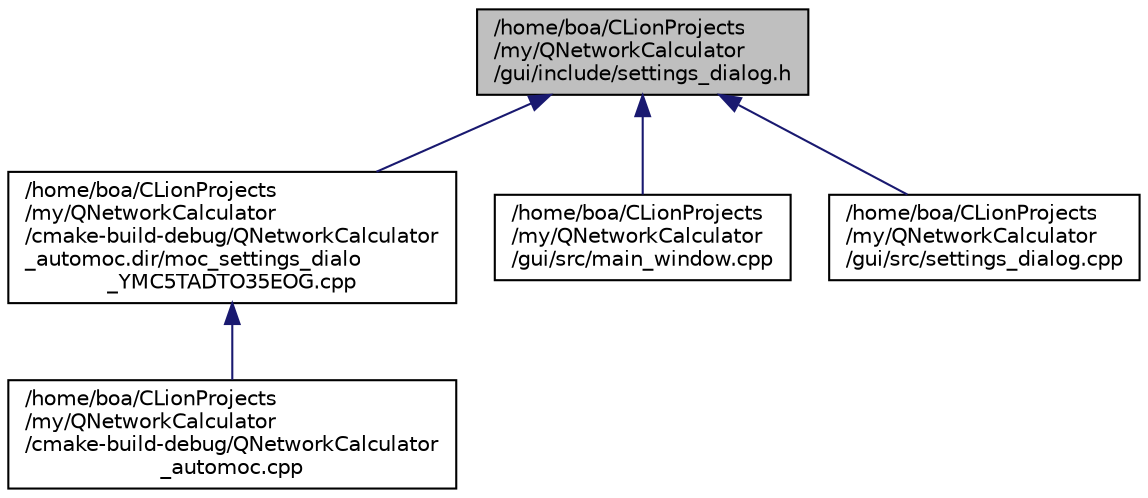 digraph "/home/boa/CLionProjects/my/QNetworkCalculator/gui/include/settings_dialog.h"
{
 // INTERACTIVE_SVG=YES
  bgcolor="transparent";
  edge [fontname="Helvetica",fontsize="10",labelfontname="Helvetica",labelfontsize="10"];
  node [fontname="Helvetica",fontsize="10",shape=record];
  Node1 [label="/home/boa/CLionProjects\l/my/QNetworkCalculator\l/gui/include/settings_dialog.h",height=0.2,width=0.4,color="black", fillcolor="grey75", style="filled", fontcolor="black"];
  Node1 -> Node2 [dir="back",color="midnightblue",fontsize="10",style="solid",fontname="Helvetica"];
  Node2 [label="/home/boa/CLionProjects\l/my/QNetworkCalculator\l/cmake-build-debug/QNetworkCalculator\l_automoc.dir/moc_settings_dialo\l_YMC5TADTO35EOG.cpp",height=0.2,width=0.4,color="black",URL="$moc__settings__dialo___y_m_c5_t_a_d_t_o35_e_o_g_8cpp.html"];
  Node2 -> Node3 [dir="back",color="midnightblue",fontsize="10",style="solid",fontname="Helvetica"];
  Node3 [label="/home/boa/CLionProjects\l/my/QNetworkCalculator\l/cmake-build-debug/QNetworkCalculator\l_automoc.cpp",height=0.2,width=0.4,color="black",URL="$_q_network_calculator__automoc_8cpp.html"];
  Node1 -> Node4 [dir="back",color="midnightblue",fontsize="10",style="solid",fontname="Helvetica"];
  Node4 [label="/home/boa/CLionProjects\l/my/QNetworkCalculator\l/gui/src/main_window.cpp",height=0.2,width=0.4,color="black",URL="$main__window_8cpp.html"];
  Node1 -> Node5 [dir="back",color="midnightblue",fontsize="10",style="solid",fontname="Helvetica"];
  Node5 [label="/home/boa/CLionProjects\l/my/QNetworkCalculator\l/gui/src/settings_dialog.cpp",height=0.2,width=0.4,color="black",URL="$settings__dialog_8cpp.html"];
}
